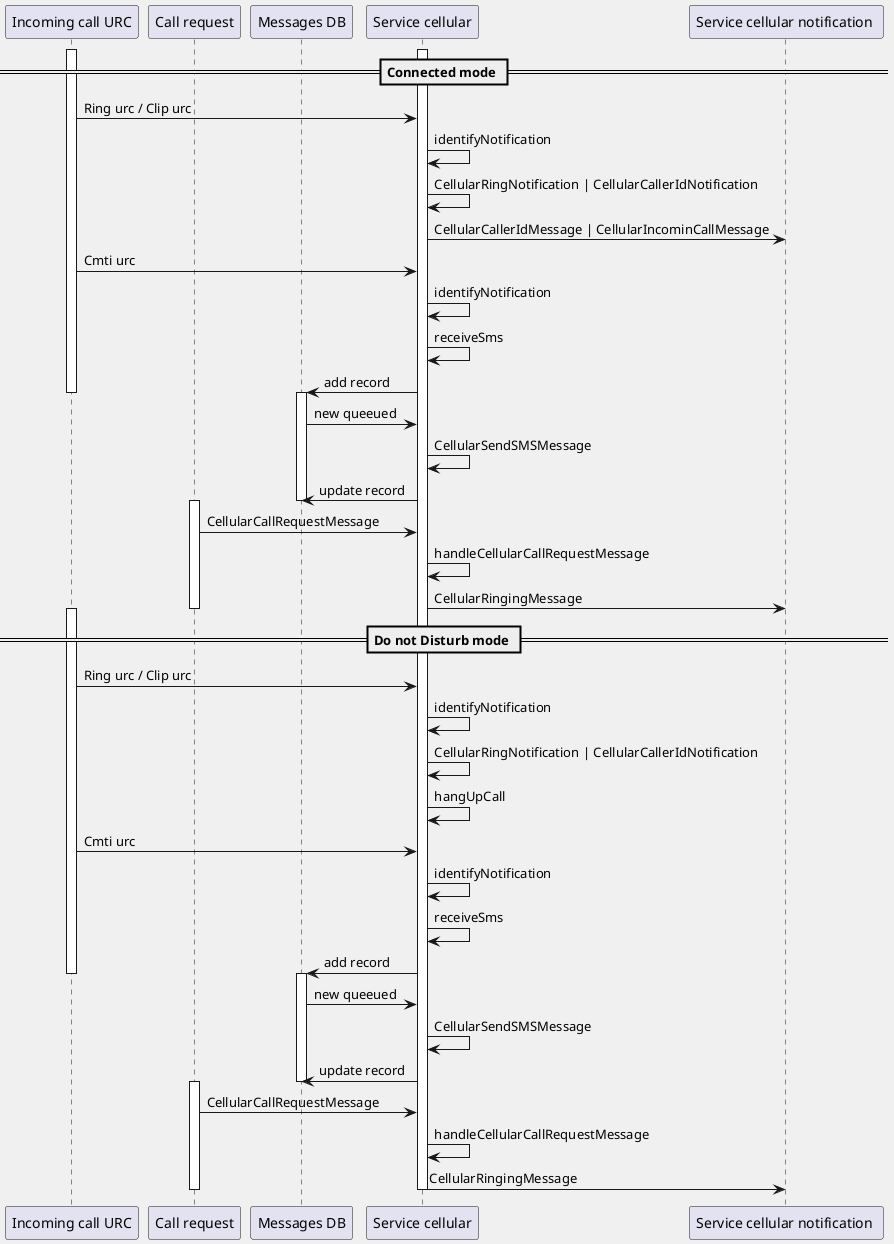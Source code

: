 @startuml
skinparam BackgroundColor F0F0F0

participant "Incoming call URC" as urc
participant "Call request" as call
participant "Messages DB" as message
participant "Service cellular" as cellular
participant "Service cellular notification " as notification

== Connected mode ==

    activate urc
    activate cellular
    urc -> cellular : Ring urc / Clip urc
    cellular -> cellular : identifyNotification
    cellular -> cellular : CellularRingNotification | CellularCallerIdNotification
    cellular -> notification :CellularCallerIdMessage | CellularIncominCallMessage

    urc -> cellular : Cmti urc
    cellular -> cellular : identifyNotification
    cellular -> cellular : receiveSms
    cellular -> message : add record
    deactivate urc

    activate message
    message -> cellular : new queeued
    cellular -> cellular : CellularSendSMSMessage
    cellular -> message : update record
    deactivate message

    activate call
    call -> cellular : CellularCallRequestMessage
    cellular -> cellular : handleCellularCallRequestMessage
    cellular -> notification : CellularRingingMessage
    deactivate call


== Do not Disturb mode ==

    activate urc

    urc -> cellular : Ring urc / Clip urc
    cellular -> cellular : identifyNotification
    cellular -> cellular : CellularRingNotification | CellularCallerIdNotification
    cellular -> cellular : hangUpCall

    urc -> cellular : Cmti urc
    cellular -> cellular : identifyNotification
    cellular -> cellular : receiveSms
    cellular -> message : add record
    deactivate urc

    activate message
    message -> cellular : new queeued
    cellular -> cellular : CellularSendSMSMessage
    cellular -> message : update record
    deactivate message

    activate call
    call -> cellular : CellularCallRequestMessage
    cellular -> cellular : handleCellularCallRequestMessage
    cellular -> notification : CellularRingingMessage
    deactivate call
    deactivate cellular

@enduml

